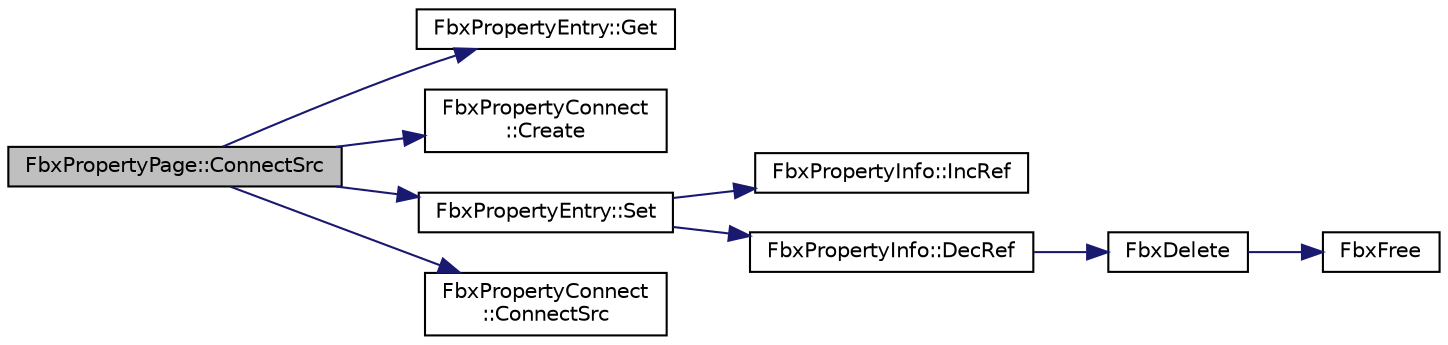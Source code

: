 digraph "FbxPropertyPage::ConnectSrc"
{
  edge [fontname="Helvetica",fontsize="10",labelfontname="Helvetica",labelfontsize="10"];
  node [fontname="Helvetica",fontsize="10",shape=record];
  rankdir="LR";
  Node53 [label="FbxPropertyPage::ConnectSrc",height=0.2,width=0.4,color="black", fillcolor="grey75", style="filled", fontcolor="black"];
  Node53 -> Node54 [color="midnightblue",fontsize="10",style="solid",fontname="Helvetica"];
  Node54 [label="FbxPropertyEntry::Get",height=0.2,width=0.4,color="black", fillcolor="white", style="filled",URL="$class_fbx_property_entry.html#ae91a2951a81cd0906ffa15c6d7c9abe4"];
  Node53 -> Node55 [color="midnightblue",fontsize="10",style="solid",fontname="Helvetica"];
  Node55 [label="FbxPropertyConnect\l::Create",height=0.2,width=0.4,color="black", fillcolor="white", style="filled",URL="$class_fbx_property_connect.html#aa9dc912c6e7b5185f0afa7af81c55e85"];
  Node53 -> Node56 [color="midnightblue",fontsize="10",style="solid",fontname="Helvetica"];
  Node56 [label="FbxPropertyEntry::Set",height=0.2,width=0.4,color="black", fillcolor="white", style="filled",URL="$class_fbx_property_entry.html#ad1aae55932cd5bb6dac87c580ddf9e64"];
  Node56 -> Node57 [color="midnightblue",fontsize="10",style="solid",fontname="Helvetica"];
  Node57 [label="FbxPropertyInfo::IncRef",height=0.2,width=0.4,color="black", fillcolor="white", style="filled",URL="$class_fbx_property_info.html#afa1a32d32b37e32e4b1ff4977b3ee9ab"];
  Node56 -> Node58 [color="midnightblue",fontsize="10",style="solid",fontname="Helvetica"];
  Node58 [label="FbxPropertyInfo::DecRef",height=0.2,width=0.4,color="black", fillcolor="white", style="filled",URL="$class_fbx_property_info.html#abea3d3ce25a205502657711eb7e2c6f2"];
  Node58 -> Node59 [color="midnightblue",fontsize="10",style="solid",fontname="Helvetica"];
  Node59 [label="FbxDelete",height=0.2,width=0.4,color="black", fillcolor="white", style="filled",URL="$fbxalloc_8h.html#a55138f34ac93c519a78f624178c128d6",tooltip="Deletion policy for pointer template classes that uses the FbxDelete() function. "];
  Node59 -> Node60 [color="midnightblue",fontsize="10",style="solid",fontname="Helvetica"];
  Node60 [label="FbxFree",height=0.2,width=0.4,color="black", fillcolor="white", style="filled",URL="$fbxalloc_8h.html#a8252906713d55f4c56e7ba84221d3852"];
  Node53 -> Node61 [color="midnightblue",fontsize="10",style="solid",fontname="Helvetica"];
  Node61 [label="FbxPropertyConnect\l::ConnectSrc",height=0.2,width=0.4,color="black", fillcolor="white", style="filled",URL="$class_fbx_property_connect.html#af5c78b8a65708e2e4f82da4db2deb76a"];
}
